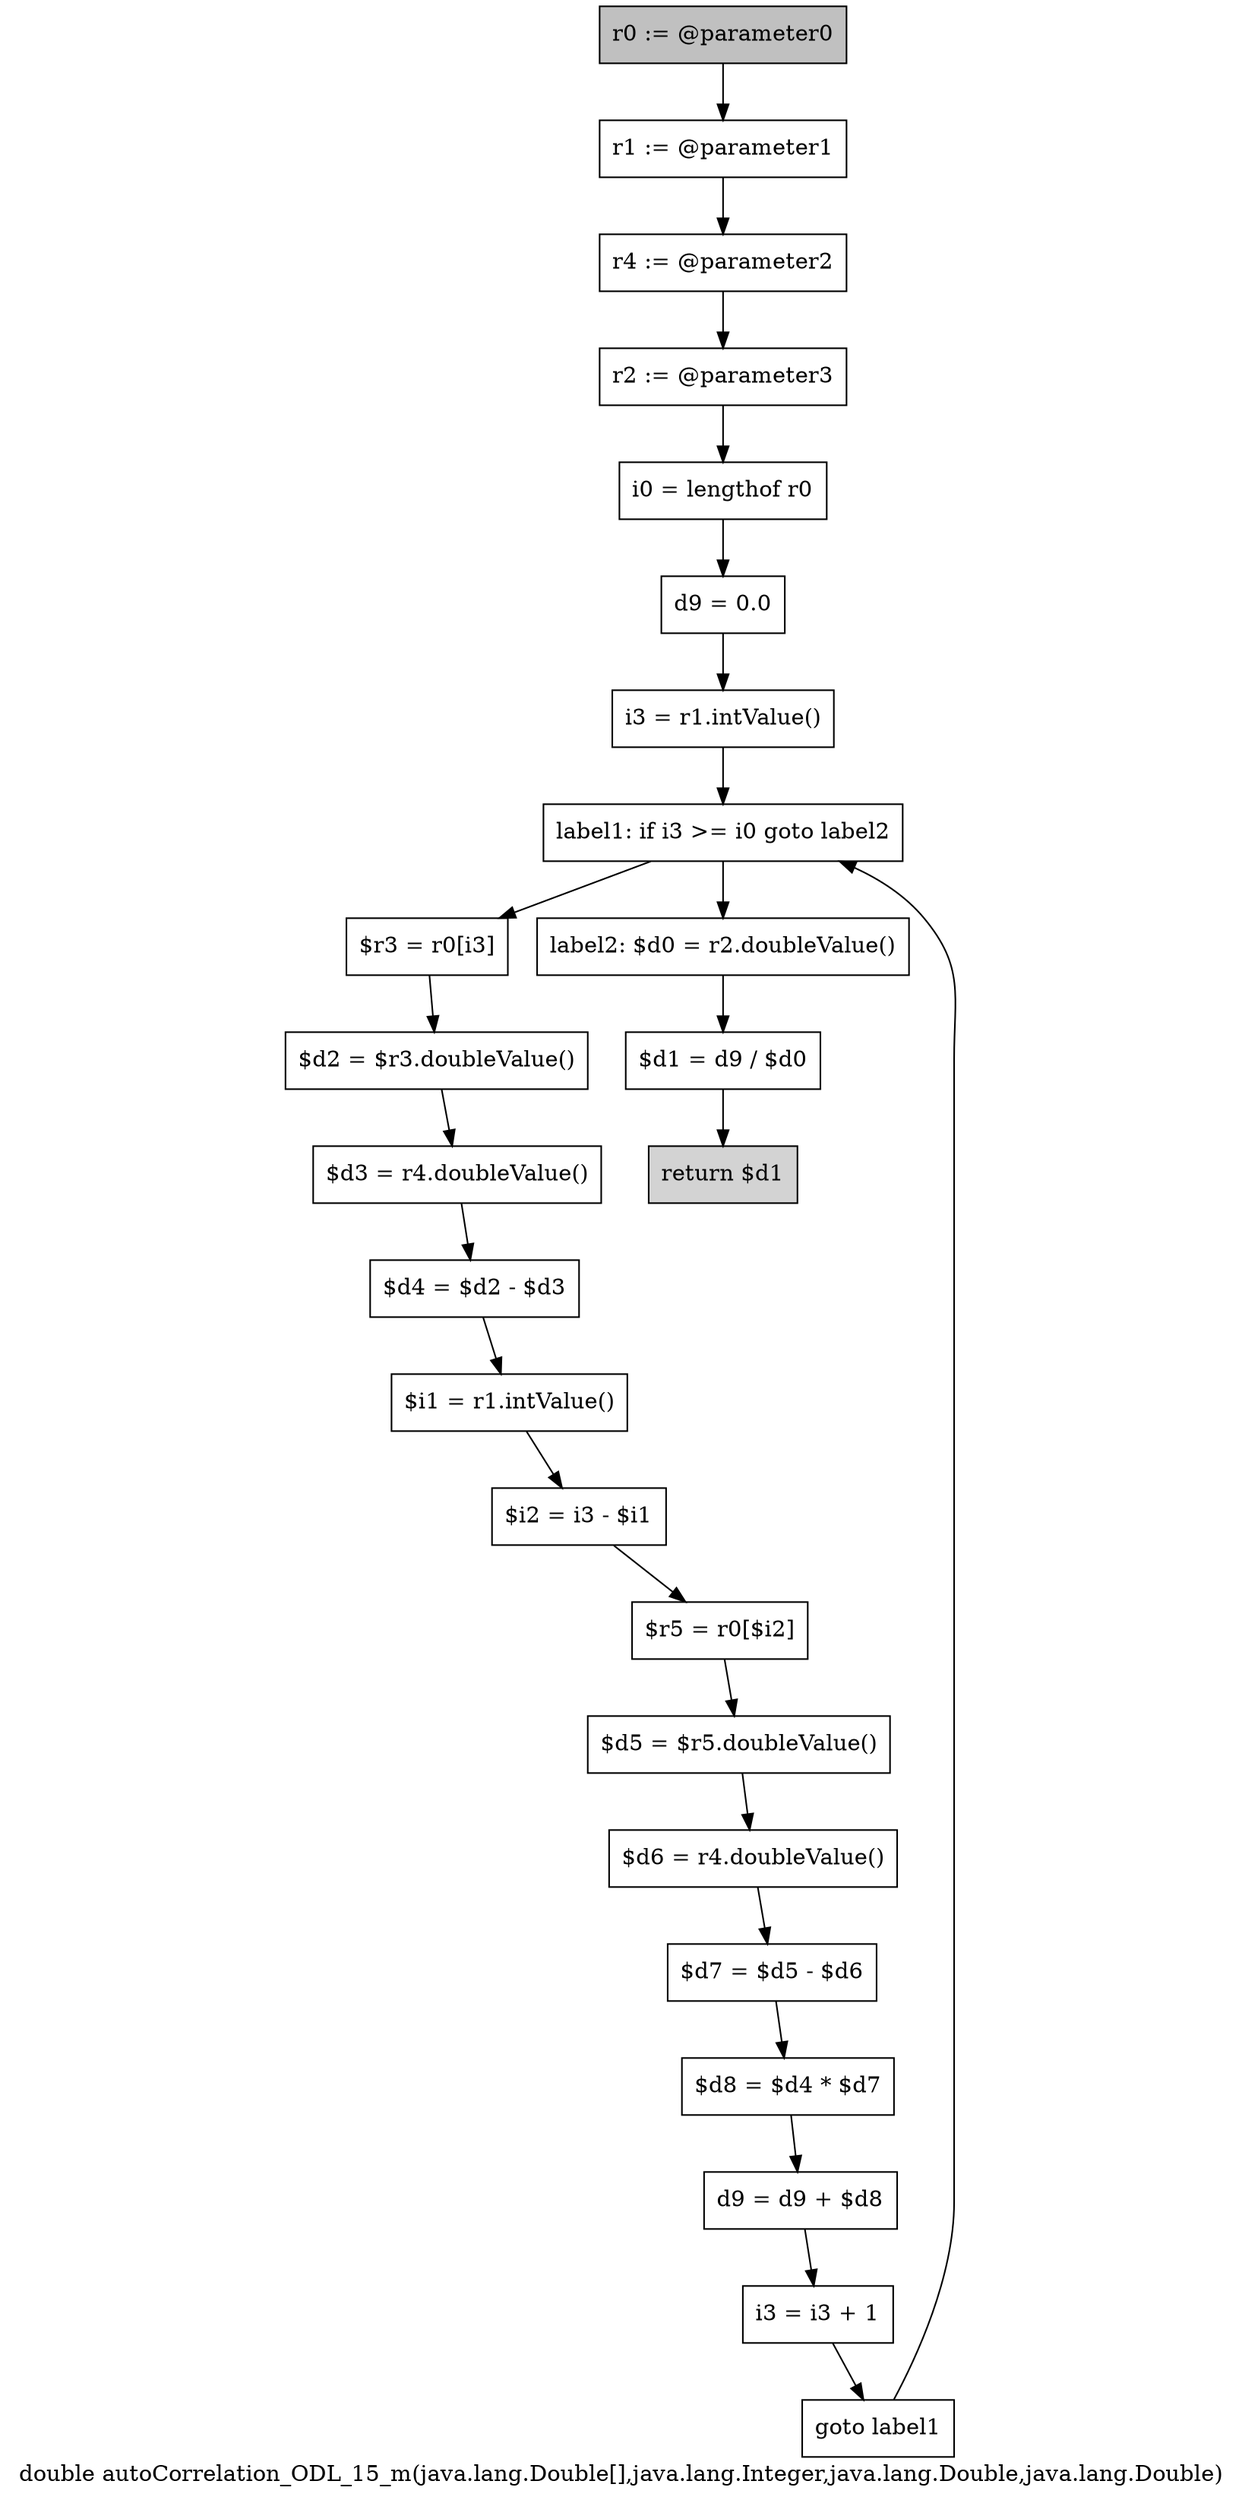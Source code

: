digraph "double autoCorrelation_ODL_15_m(java.lang.Double[],java.lang.Integer,java.lang.Double,java.lang.Double)" {
    label="double autoCorrelation_ODL_15_m(java.lang.Double[],java.lang.Integer,java.lang.Double,java.lang.Double)";
    node [shape=box];
    "0" [style=filled,fillcolor=gray,label="r0 := @parameter0",];
    "1" [label="r1 := @parameter1",];
    "0"->"1";
    "2" [label="r4 := @parameter2",];
    "1"->"2";
    "3" [label="r2 := @parameter3",];
    "2"->"3";
    "4" [label="i0 = lengthof r0",];
    "3"->"4";
    "5" [label="d9 = 0.0",];
    "4"->"5";
    "6" [label="i3 = r1.intValue()",];
    "5"->"6";
    "7" [label="label1: if i3 >= i0 goto label2",];
    "6"->"7";
    "8" [label="$r3 = r0[i3]",];
    "7"->"8";
    "22" [label="label2: $d0 = r2.doubleValue()",];
    "7"->"22";
    "9" [label="$d2 = $r3.doubleValue()",];
    "8"->"9";
    "10" [label="$d3 = r4.doubleValue()",];
    "9"->"10";
    "11" [label="$d4 = $d2 - $d3",];
    "10"->"11";
    "12" [label="$i1 = r1.intValue()",];
    "11"->"12";
    "13" [label="$i2 = i3 - $i1",];
    "12"->"13";
    "14" [label="$r5 = r0[$i2]",];
    "13"->"14";
    "15" [label="$d5 = $r5.doubleValue()",];
    "14"->"15";
    "16" [label="$d6 = r4.doubleValue()",];
    "15"->"16";
    "17" [label="$d7 = $d5 - $d6",];
    "16"->"17";
    "18" [label="$d8 = $d4 * $d7",];
    "17"->"18";
    "19" [label="d9 = d9 + $d8",];
    "18"->"19";
    "20" [label="i3 = i3 + 1",];
    "19"->"20";
    "21" [label="goto label1",];
    "20"->"21";
    "21"->"7";
    "23" [label="$d1 = d9 / $d0",];
    "22"->"23";
    "24" [style=filled,fillcolor=lightgray,label="return $d1",];
    "23"->"24";
}
